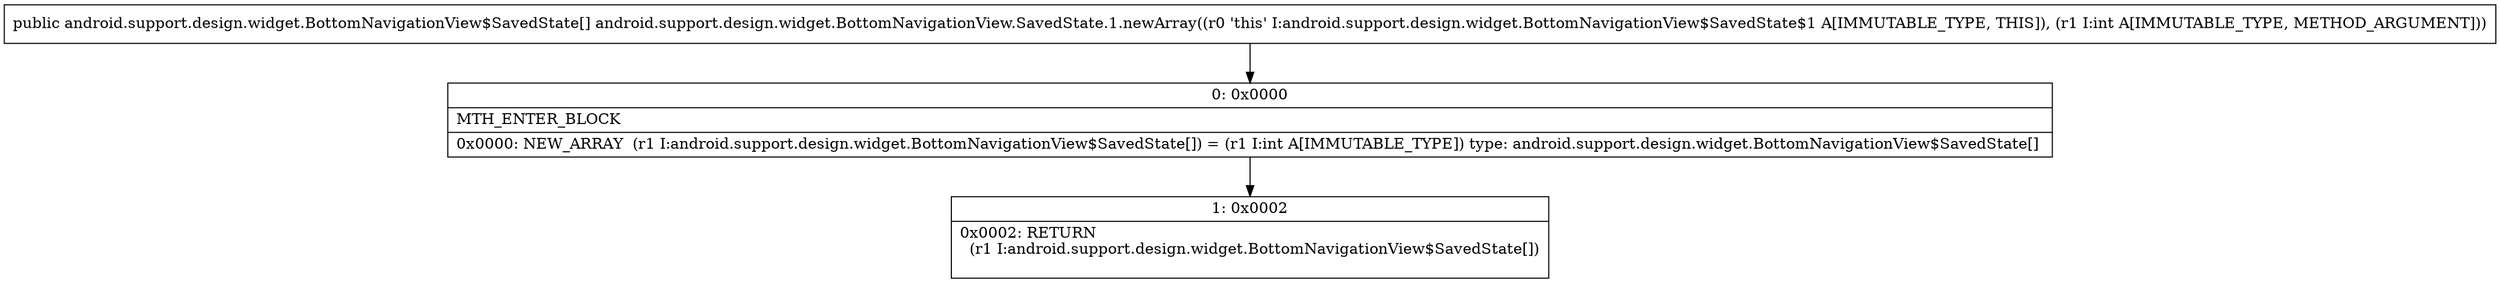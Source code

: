 digraph "CFG forandroid.support.design.widget.BottomNavigationView.SavedState.1.newArray(I)[Landroid\/support\/design\/widget\/BottomNavigationView$SavedState;" {
Node_0 [shape=record,label="{0\:\ 0x0000|MTH_ENTER_BLOCK\l|0x0000: NEW_ARRAY  (r1 I:android.support.design.widget.BottomNavigationView$SavedState[]) = (r1 I:int A[IMMUTABLE_TYPE]) type: android.support.design.widget.BottomNavigationView$SavedState[] \l}"];
Node_1 [shape=record,label="{1\:\ 0x0002|0x0002: RETURN  \l  (r1 I:android.support.design.widget.BottomNavigationView$SavedState[])\l \l}"];
MethodNode[shape=record,label="{public android.support.design.widget.BottomNavigationView$SavedState[] android.support.design.widget.BottomNavigationView.SavedState.1.newArray((r0 'this' I:android.support.design.widget.BottomNavigationView$SavedState$1 A[IMMUTABLE_TYPE, THIS]), (r1 I:int A[IMMUTABLE_TYPE, METHOD_ARGUMENT])) }"];
MethodNode -> Node_0;
Node_0 -> Node_1;
}

